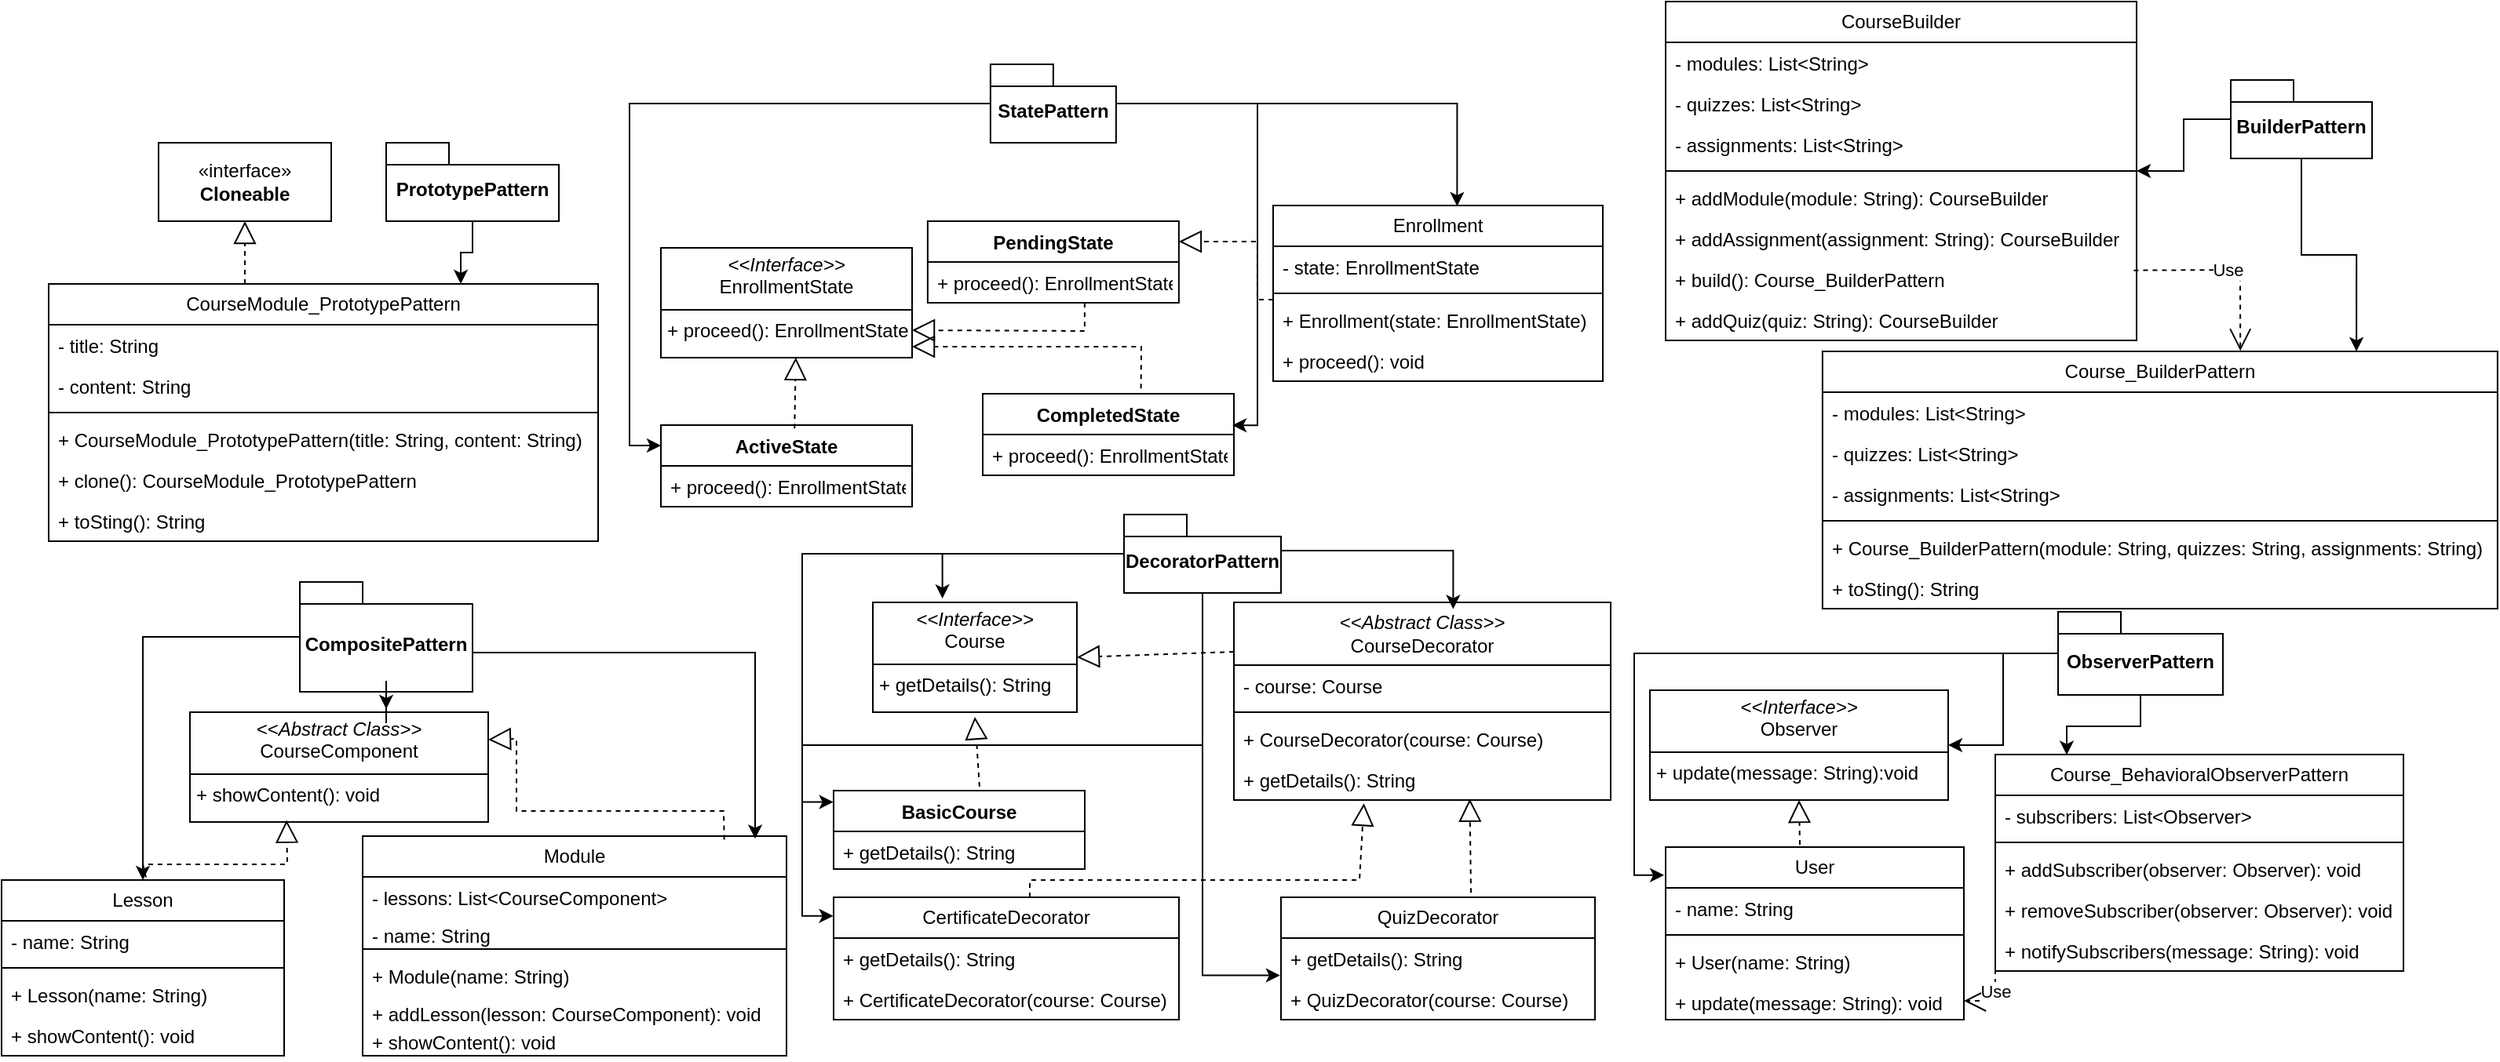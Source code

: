 <mxfile version="24.8.4">
  <diagram name="Page-1" id="0783ab3e-0a74-02c8-0abd-f7b4e66b4bec">
    <mxGraphModel dx="1767" dy="709" grid="1" gridSize="10" guides="1" tooltips="1" connect="1" arrows="1" fold="1" page="1" pageScale="1" pageWidth="850" pageHeight="1100" background="none" math="0" shadow="0">
      <root>
        <mxCell id="0" />
        <mxCell id="1" parent="0" />
        <mxCell id="Nc54J_HOgUHQMbIsF154-1" value="CourseModule_PrototypePattern" style="swimlane;fontStyle=0;childLayout=stackLayout;horizontal=1;startSize=26;fillColor=none;horizontalStack=0;resizeParent=1;resizeParentMax=0;resizeLast=0;collapsible=1;marginBottom=0;whiteSpace=wrap;html=1;" vertex="1" parent="1">
          <mxGeometry x="210" y="480" width="350" height="164" as="geometry" />
        </mxCell>
        <mxCell id="Nc54J_HOgUHQMbIsF154-2" value="- title: String" style="text;strokeColor=none;fillColor=none;align=left;verticalAlign=top;spacingLeft=4;spacingRight=4;overflow=hidden;rotatable=0;points=[[0,0.5],[1,0.5]];portConstraint=eastwest;whiteSpace=wrap;html=1;" vertex="1" parent="Nc54J_HOgUHQMbIsF154-1">
          <mxGeometry y="26" width="350" height="26" as="geometry" />
        </mxCell>
        <mxCell id="Nc54J_HOgUHQMbIsF154-3" value="- content: String" style="text;strokeColor=none;fillColor=none;align=left;verticalAlign=top;spacingLeft=4;spacingRight=4;overflow=hidden;rotatable=0;points=[[0,0.5],[1,0.5]];portConstraint=eastwest;whiteSpace=wrap;html=1;" vertex="1" parent="Nc54J_HOgUHQMbIsF154-1">
          <mxGeometry y="52" width="350" height="26" as="geometry" />
        </mxCell>
        <mxCell id="Nc54J_HOgUHQMbIsF154-7" value="" style="line;strokeWidth=1;fillColor=none;align=left;verticalAlign=middle;spacingTop=-1;spacingLeft=3;spacingRight=3;rotatable=0;labelPosition=right;points=[];portConstraint=eastwest;strokeColor=inherit;" vertex="1" parent="Nc54J_HOgUHQMbIsF154-1">
          <mxGeometry y="78" width="350" height="8" as="geometry" />
        </mxCell>
        <mxCell id="Nc54J_HOgUHQMbIsF154-8" value="+&amp;nbsp;CourseModule_PrototypePattern(title: String, content: String)" style="text;strokeColor=none;fillColor=none;align=left;verticalAlign=top;spacingLeft=4;spacingRight=4;overflow=hidden;rotatable=0;points=[[0,0.5],[1,0.5]];portConstraint=eastwest;whiteSpace=wrap;html=1;" vertex="1" parent="Nc54J_HOgUHQMbIsF154-1">
          <mxGeometry y="86" width="350" height="26" as="geometry" />
        </mxCell>
        <mxCell id="Nc54J_HOgUHQMbIsF154-9" value="+ clone(): CourseModule_PrototypePattern" style="text;strokeColor=none;fillColor=none;align=left;verticalAlign=top;spacingLeft=4;spacingRight=4;overflow=hidden;rotatable=0;points=[[0,0.5],[1,0.5]];portConstraint=eastwest;whiteSpace=wrap;html=1;" vertex="1" parent="Nc54J_HOgUHQMbIsF154-1">
          <mxGeometry y="112" width="350" height="26" as="geometry" />
        </mxCell>
        <mxCell id="Nc54J_HOgUHQMbIsF154-4" value="+ toSting(): String" style="text;strokeColor=none;fillColor=none;align=left;verticalAlign=top;spacingLeft=4;spacingRight=4;overflow=hidden;rotatable=0;points=[[0,0.5],[1,0.5]];portConstraint=eastwest;whiteSpace=wrap;html=1;" vertex="1" parent="Nc54J_HOgUHQMbIsF154-1">
          <mxGeometry y="138" width="350" height="26" as="geometry" />
        </mxCell>
        <mxCell id="Nc54J_HOgUHQMbIsF154-5" value="«interface»&lt;br&gt;&lt;b&gt;Cloneable&lt;/b&gt;" style="html=1;whiteSpace=wrap;" vertex="1" parent="1">
          <mxGeometry x="280" y="390" width="110" height="50" as="geometry" />
        </mxCell>
        <mxCell id="Nc54J_HOgUHQMbIsF154-11" value="CourseBuilder" style="swimlane;fontStyle=0;childLayout=stackLayout;horizontal=1;startSize=26;fillColor=none;horizontalStack=0;resizeParent=1;resizeParentMax=0;resizeLast=0;collapsible=1;marginBottom=0;whiteSpace=wrap;html=1;" vertex="1" parent="1">
          <mxGeometry x="1240" y="300" width="300" height="216" as="geometry" />
        </mxCell>
        <mxCell id="Nc54J_HOgUHQMbIsF154-12" value="- modules: List&amp;lt;String&amp;gt;" style="text;strokeColor=none;fillColor=none;align=left;verticalAlign=top;spacingLeft=4;spacingRight=4;overflow=hidden;rotatable=0;points=[[0,0.5],[1,0.5]];portConstraint=eastwest;whiteSpace=wrap;html=1;" vertex="1" parent="Nc54J_HOgUHQMbIsF154-11">
          <mxGeometry y="26" width="300" height="26" as="geometry" />
        </mxCell>
        <mxCell id="Nc54J_HOgUHQMbIsF154-13" value="- quizzes: List&amp;lt;String&amp;gt;" style="text;strokeColor=none;fillColor=none;align=left;verticalAlign=top;spacingLeft=4;spacingRight=4;overflow=hidden;rotatable=0;points=[[0,0.5],[1,0.5]];portConstraint=eastwest;whiteSpace=wrap;html=1;" vertex="1" parent="Nc54J_HOgUHQMbIsF154-11">
          <mxGeometry y="52" width="300" height="26" as="geometry" />
        </mxCell>
        <mxCell id="Nc54J_HOgUHQMbIsF154-18" value="- assignments: List&amp;lt;String&amp;gt;" style="text;strokeColor=none;fillColor=none;align=left;verticalAlign=top;spacingLeft=4;spacingRight=4;overflow=hidden;rotatable=0;points=[[0,0.5],[1,0.5]];portConstraint=eastwest;whiteSpace=wrap;html=1;" vertex="1" parent="Nc54J_HOgUHQMbIsF154-11">
          <mxGeometry y="78" width="300" height="26" as="geometry" />
        </mxCell>
        <mxCell id="Nc54J_HOgUHQMbIsF154-14" value="" style="line;strokeWidth=1;fillColor=none;align=left;verticalAlign=middle;spacingTop=-1;spacingLeft=3;spacingRight=3;rotatable=0;labelPosition=right;points=[];portConstraint=eastwest;strokeColor=inherit;" vertex="1" parent="Nc54J_HOgUHQMbIsF154-11">
          <mxGeometry y="104" width="300" height="8" as="geometry" />
        </mxCell>
        <mxCell id="Nc54J_HOgUHQMbIsF154-15" value="+ addModule(module: String): CourseBuilder" style="text;strokeColor=none;fillColor=none;align=left;verticalAlign=top;spacingLeft=4;spacingRight=4;overflow=hidden;rotatable=0;points=[[0,0.5],[1,0.5]];portConstraint=eastwest;whiteSpace=wrap;html=1;" vertex="1" parent="Nc54J_HOgUHQMbIsF154-11">
          <mxGeometry y="112" width="300" height="26" as="geometry" />
        </mxCell>
        <mxCell id="Nc54J_HOgUHQMbIsF154-20" value="+ addAssignment(assignment: String):&amp;nbsp;&lt;span style=&quot;text-align: center;&quot;&gt;CourseBuilder&lt;/span&gt;" style="text;strokeColor=none;fillColor=none;align=left;verticalAlign=top;spacingLeft=4;spacingRight=4;overflow=hidden;rotatable=0;points=[[0,0.5],[1,0.5]];portConstraint=eastwest;whiteSpace=wrap;html=1;" vertex="1" parent="Nc54J_HOgUHQMbIsF154-11">
          <mxGeometry y="138" width="300" height="26" as="geometry" />
        </mxCell>
        <mxCell id="Nc54J_HOgUHQMbIsF154-22" value="+ build():&amp;nbsp;&lt;span style=&quot;text-align: center;&quot;&gt;Course_BuilderPattern&lt;/span&gt;&lt;span style=&quot;color: rgba(0, 0, 0, 0); font-family: monospace; font-size: 0px; text-wrap-mode: nowrap;&quot;&gt;%3CmxGraphModel%3E%3Croot%3E%3CmxCell%20id%3D%220%22%2F%3E%3CmxCell%20id%3D%221%22%20parent%3D%220%22%2F%3E%3CmxCell%20id%3D%222%22%20value%3D%22%2B%20addQuiz(quiz%3A%20String)%3A%26amp%3Bnbsp%3B%26lt%3Bspan%20style%3D%26quot%3Btext-align%3A%20center%3B%26quot%3B%26gt%3BCourseBuilder%26lt%3B%2Fspan%26gt%3B%22%20style%3D%22text%3BstrokeColor%3Dnone%3BfillColor%3Dnone%3Balign%3Dleft%3BverticalAlign%3Dtop%3BspacingLeft%3D4%3BspacingRight%3D4%3Boverflow%3Dhidden%3Brotatable%3D0%3Bpoints%3D%5B%5B0%2C0.5%5D%2C%5B1%2C0.5%5D%5D%3BportConstraint%3Deastwest%3BwhiteSpace%3Dwrap%3Bhtml%3D1%3B%22%20vertex%3D%221%22%20parent%3D%221%22%3E%3CmxGeometry%20x%3D%22630%22%20y%3D%22324%22%20width%3D%22390%22%20height%3D%2226%22%20as%3D%22geometry%22%2F%3E%3C%2FmxCell%3E%3C%2Froot%3E%3C%2FmxGraphModel%3E&lt;/span&gt;" style="text;strokeColor=none;fillColor=none;align=left;verticalAlign=top;spacingLeft=4;spacingRight=4;overflow=hidden;rotatable=0;points=[[0,0.5],[1,0.5]];portConstraint=eastwest;whiteSpace=wrap;html=1;" vertex="1" parent="Nc54J_HOgUHQMbIsF154-11">
          <mxGeometry y="164" width="300" height="26" as="geometry" />
        </mxCell>
        <mxCell id="Nc54J_HOgUHQMbIsF154-19" value="+ addQuiz(quiz: String):&amp;nbsp;&lt;span style=&quot;text-align: center;&quot;&gt;CourseBuilder&lt;/span&gt;" style="text;strokeColor=none;fillColor=none;align=left;verticalAlign=top;spacingLeft=4;spacingRight=4;overflow=hidden;rotatable=0;points=[[0,0.5],[1,0.5]];portConstraint=eastwest;whiteSpace=wrap;html=1;" vertex="1" parent="Nc54J_HOgUHQMbIsF154-11">
          <mxGeometry y="190" width="300" height="26" as="geometry" />
        </mxCell>
        <mxCell id="Nc54J_HOgUHQMbIsF154-23" value="Course_BuilderPattern" style="swimlane;fontStyle=0;childLayout=stackLayout;horizontal=1;startSize=26;fillColor=none;horizontalStack=0;resizeParent=1;resizeParentMax=0;resizeLast=0;collapsible=1;marginBottom=0;whiteSpace=wrap;html=1;" vertex="1" parent="1">
          <mxGeometry x="1339.94" y="523" width="430" height="164" as="geometry" />
        </mxCell>
        <mxCell id="Nc54J_HOgUHQMbIsF154-24" value="- modules: List&amp;lt;String&amp;gt;" style="text;strokeColor=none;fillColor=none;align=left;verticalAlign=top;spacingLeft=4;spacingRight=4;overflow=hidden;rotatable=0;points=[[0,0.5],[1,0.5]];portConstraint=eastwest;whiteSpace=wrap;html=1;" vertex="1" parent="Nc54J_HOgUHQMbIsF154-23">
          <mxGeometry y="26" width="430" height="26" as="geometry" />
        </mxCell>
        <mxCell id="Nc54J_HOgUHQMbIsF154-25" value="- quizzes: List&amp;lt;String&amp;gt;" style="text;strokeColor=none;fillColor=none;align=left;verticalAlign=top;spacingLeft=4;spacingRight=4;overflow=hidden;rotatable=0;points=[[0,0.5],[1,0.5]];portConstraint=eastwest;whiteSpace=wrap;html=1;" vertex="1" parent="Nc54J_HOgUHQMbIsF154-23">
          <mxGeometry y="52" width="430" height="26" as="geometry" />
        </mxCell>
        <mxCell id="Nc54J_HOgUHQMbIsF154-26" value="- assignments: List&amp;lt;String&amp;gt;" style="text;strokeColor=none;fillColor=none;align=left;verticalAlign=top;spacingLeft=4;spacingRight=4;overflow=hidden;rotatable=0;points=[[0,0.5],[1,0.5]];portConstraint=eastwest;whiteSpace=wrap;html=1;" vertex="1" parent="Nc54J_HOgUHQMbIsF154-23">
          <mxGeometry y="78" width="430" height="26" as="geometry" />
        </mxCell>
        <mxCell id="Nc54J_HOgUHQMbIsF154-27" value="" style="line;strokeWidth=1;fillColor=none;align=left;verticalAlign=middle;spacingTop=-1;spacingLeft=3;spacingRight=3;rotatable=0;labelPosition=right;points=[];portConstraint=eastwest;strokeColor=inherit;" vertex="1" parent="Nc54J_HOgUHQMbIsF154-23">
          <mxGeometry y="104" width="430" height="8" as="geometry" />
        </mxCell>
        <mxCell id="Nc54J_HOgUHQMbIsF154-29" value="+&amp;nbsp;Course_BuilderPattern(module: String, quizzes: String, assignments: String)" style="text;strokeColor=none;fillColor=none;align=left;verticalAlign=top;spacingLeft=4;spacingRight=4;overflow=hidden;rotatable=0;points=[[0,0.5],[1,0.5]];portConstraint=eastwest;whiteSpace=wrap;html=1;" vertex="1" parent="Nc54J_HOgUHQMbIsF154-23">
          <mxGeometry y="112" width="430" height="26" as="geometry" />
        </mxCell>
        <mxCell id="Nc54J_HOgUHQMbIsF154-32" value="+ toSting(): String" style="text;strokeColor=none;fillColor=none;align=left;verticalAlign=top;spacingLeft=4;spacingRight=4;overflow=hidden;rotatable=0;points=[[0,0.5],[1,0.5]];portConstraint=eastwest;whiteSpace=wrap;html=1;" vertex="1" parent="Nc54J_HOgUHQMbIsF154-23">
          <mxGeometry y="138" width="430" height="26" as="geometry" />
        </mxCell>
        <mxCell id="Nc54J_HOgUHQMbIsF154-38" value="Use" style="endArrow=open;endSize=12;dashed=1;html=1;rounded=0;exitX=0.994;exitY=0.282;exitDx=0;exitDy=0;exitPerimeter=0;entryX=0.619;entryY=-0.002;entryDx=0;entryDy=0;entryPerimeter=0;" edge="1" parent="1" source="Nc54J_HOgUHQMbIsF154-22" target="Nc54J_HOgUHQMbIsF154-23">
          <mxGeometry width="160" relative="1" as="geometry">
            <mxPoint x="1360" y="440.368" as="sourcePoint" />
            <mxPoint x="1670" y="532" as="targetPoint" />
            <Array as="points">
              <mxPoint x="1606" y="471" />
            </Array>
          </mxGeometry>
        </mxCell>
        <mxCell id="Nc54J_HOgUHQMbIsF154-39" value="&lt;p style=&quot;margin:0px;margin-top:4px;text-align:center;&quot;&gt;&lt;i&gt;&amp;lt;&amp;lt;Abstract Class&amp;gt;&amp;gt;&lt;/i&gt;&lt;br&gt;CourseComponent&lt;/p&gt;&lt;hr size=&quot;1&quot; style=&quot;border-style:solid;&quot;&gt;&lt;p style=&quot;margin:0px;margin-left:4px;&quot;&gt;+&amp;nbsp;showContent(): void&lt;/p&gt;" style="verticalAlign=top;align=left;overflow=fill;html=1;whiteSpace=wrap;" vertex="1" parent="1">
          <mxGeometry x="300" y="753" width="190" height="70" as="geometry" />
        </mxCell>
        <mxCell id="Nc54J_HOgUHQMbIsF154-46" value="Lesson" style="swimlane;fontStyle=0;childLayout=stackLayout;horizontal=1;startSize=26;fillColor=none;horizontalStack=0;resizeParent=1;resizeParentMax=0;resizeLast=0;collapsible=1;marginBottom=0;whiteSpace=wrap;html=1;" vertex="1" parent="1">
          <mxGeometry x="180" y="860" width="180" height="112" as="geometry" />
        </mxCell>
        <mxCell id="Nc54J_HOgUHQMbIsF154-47" value="- name: String" style="text;strokeColor=none;fillColor=none;align=left;verticalAlign=top;spacingLeft=4;spacingRight=4;overflow=hidden;rotatable=0;points=[[0,0.5],[1,0.5]];portConstraint=eastwest;whiteSpace=wrap;html=1;" vertex="1" parent="Nc54J_HOgUHQMbIsF154-46">
          <mxGeometry y="26" width="180" height="26" as="geometry" />
        </mxCell>
        <mxCell id="Nc54J_HOgUHQMbIsF154-50" value="" style="line;strokeWidth=1;fillColor=none;align=left;verticalAlign=middle;spacingTop=-1;spacingLeft=3;spacingRight=3;rotatable=0;labelPosition=right;points=[];portConstraint=eastwest;strokeColor=inherit;" vertex="1" parent="Nc54J_HOgUHQMbIsF154-46">
          <mxGeometry y="52" width="180" height="8" as="geometry" />
        </mxCell>
        <mxCell id="Nc54J_HOgUHQMbIsF154-51" value="+&amp;nbsp;Lesson(name: String)" style="text;strokeColor=none;fillColor=none;align=left;verticalAlign=top;spacingLeft=4;spacingRight=4;overflow=hidden;rotatable=0;points=[[0,0.5],[1,0.5]];portConstraint=eastwest;whiteSpace=wrap;html=1;" vertex="1" parent="Nc54J_HOgUHQMbIsF154-46">
          <mxGeometry y="60" width="180" height="26" as="geometry" />
        </mxCell>
        <mxCell id="Nc54J_HOgUHQMbIsF154-52" value="+&amp;nbsp;showContent(): void" style="text;strokeColor=none;fillColor=none;align=left;verticalAlign=top;spacingLeft=4;spacingRight=4;overflow=hidden;rotatable=0;points=[[0,0.5],[1,0.5]];portConstraint=eastwest;whiteSpace=wrap;html=1;" vertex="1" parent="Nc54J_HOgUHQMbIsF154-46">
          <mxGeometry y="86" width="180" height="26" as="geometry" />
        </mxCell>
        <mxCell id="Nc54J_HOgUHQMbIsF154-53" value="" style="endArrow=block;dashed=1;endFill=0;endSize=12;html=1;rounded=0;exitX=0.511;exitY=-0.015;exitDx=0;exitDy=0;exitPerimeter=0;entryX=0.324;entryY=0.983;entryDx=0;entryDy=0;entryPerimeter=0;" edge="1" parent="1" source="Nc54J_HOgUHQMbIsF154-46" target="Nc54J_HOgUHQMbIsF154-39">
          <mxGeometry width="160" relative="1" as="geometry">
            <mxPoint x="155" y="885" as="sourcePoint" />
            <mxPoint x="315" y="885" as="targetPoint" />
            <Array as="points">
              <mxPoint x="270" y="850" />
              <mxPoint x="362" y="850" />
            </Array>
          </mxGeometry>
        </mxCell>
        <mxCell id="Nc54J_HOgUHQMbIsF154-54" value="Module" style="swimlane;fontStyle=0;childLayout=stackLayout;horizontal=1;startSize=26;fillColor=none;horizontalStack=0;resizeParent=1;resizeParentMax=0;resizeLast=0;collapsible=1;marginBottom=0;whiteSpace=wrap;html=1;" vertex="1" parent="1">
          <mxGeometry x="410" y="832" width="270" height="140" as="geometry" />
        </mxCell>
        <mxCell id="Nc54J_HOgUHQMbIsF154-55" value="- lessons: List&amp;lt;CourseComponent&amp;gt;" style="text;strokeColor=none;fillColor=none;align=left;verticalAlign=top;spacingLeft=4;spacingRight=4;overflow=hidden;rotatable=0;points=[[0,0.5],[1,0.5]];portConstraint=eastwest;whiteSpace=wrap;html=1;" vertex="1" parent="Nc54J_HOgUHQMbIsF154-54">
          <mxGeometry y="26" width="270" height="24" as="geometry" />
        </mxCell>
        <mxCell id="Nc54J_HOgUHQMbIsF154-56" value="- name: String" style="text;strokeColor=none;fillColor=none;align=left;verticalAlign=top;spacingLeft=4;spacingRight=4;overflow=hidden;rotatable=0;points=[[0,0.5],[1,0.5]];portConstraint=eastwest;whiteSpace=wrap;html=1;" vertex="1" parent="Nc54J_HOgUHQMbIsF154-54">
          <mxGeometry y="50" width="270" height="18" as="geometry" />
        </mxCell>
        <mxCell id="Nc54J_HOgUHQMbIsF154-57" value="" style="line;strokeWidth=1;fillColor=none;align=left;verticalAlign=middle;spacingTop=-1;spacingLeft=3;spacingRight=3;rotatable=0;labelPosition=right;points=[];portConstraint=eastwest;strokeColor=inherit;" vertex="1" parent="Nc54J_HOgUHQMbIsF154-54">
          <mxGeometry y="68" width="270" height="8" as="geometry" />
        </mxCell>
        <mxCell id="Nc54J_HOgUHQMbIsF154-58" value="+ Module(name: String)" style="text;strokeColor=none;fillColor=none;align=left;verticalAlign=top;spacingLeft=4;spacingRight=4;overflow=hidden;rotatable=0;points=[[0,0.5],[1,0.5]];portConstraint=eastwest;whiteSpace=wrap;html=1;" vertex="1" parent="Nc54J_HOgUHQMbIsF154-54">
          <mxGeometry y="76" width="270" height="24" as="geometry" />
        </mxCell>
        <mxCell id="Nc54J_HOgUHQMbIsF154-59" value="+ addLesson(lesson: CourseComponent): void" style="text;strokeColor=none;fillColor=none;align=left;verticalAlign=top;spacingLeft=4;spacingRight=4;overflow=hidden;rotatable=0;points=[[0,0.5],[1,0.5]];portConstraint=eastwest;whiteSpace=wrap;html=1;" vertex="1" parent="Nc54J_HOgUHQMbIsF154-54">
          <mxGeometry y="100" width="270" height="18" as="geometry" />
        </mxCell>
        <mxCell id="Nc54J_HOgUHQMbIsF154-61" value="+&amp;nbsp;showContent(): void" style="text;strokeColor=none;fillColor=none;align=left;verticalAlign=top;spacingLeft=4;spacingRight=4;overflow=hidden;rotatable=0;points=[[0,0.5],[1,0.5]];portConstraint=eastwest;whiteSpace=wrap;html=1;" vertex="1" parent="Nc54J_HOgUHQMbIsF154-54">
          <mxGeometry y="118" width="270" height="22" as="geometry" />
        </mxCell>
        <mxCell id="Nc54J_HOgUHQMbIsF154-62" value="" style="endArrow=block;dashed=1;endFill=0;endSize=12;html=1;rounded=0;entryX=1;entryY=0.25;entryDx=0;entryDy=0;exitX=0.853;exitY=0.016;exitDx=0;exitDy=0;exitPerimeter=0;" edge="1" parent="1" source="Nc54J_HOgUHQMbIsF154-54" target="Nc54J_HOgUHQMbIsF154-39">
          <mxGeometry width="160" relative="1" as="geometry">
            <mxPoint x="672.21" y="823.0" as="sourcePoint" />
            <mxPoint x="507.58" y="785.79" as="targetPoint" />
            <Array as="points">
              <mxPoint x="640" y="816" />
              <mxPoint x="508" y="816" />
              <mxPoint x="508" y="770" />
            </Array>
          </mxGeometry>
        </mxCell>
        <mxCell id="Nc54J_HOgUHQMbIsF154-63" value="&lt;p style=&quot;margin:0px;margin-top:4px;text-align:center;&quot;&gt;&lt;i&gt;&amp;lt;&amp;lt;Interface&amp;gt;&amp;gt;&lt;/i&gt;&lt;br&gt;Course&lt;/p&gt;&lt;hr size=&quot;1&quot; style=&quot;border-style:solid;&quot;&gt;&lt;p style=&quot;margin:0px;margin-left:4px;&quot;&gt;+&amp;nbsp;getDetails(): String&lt;/p&gt;" style="verticalAlign=top;align=left;overflow=fill;html=1;whiteSpace=wrap;" vertex="1" parent="1">
          <mxGeometry x="735" y="683" width="130" height="70" as="geometry" />
        </mxCell>
        <mxCell id="Nc54J_HOgUHQMbIsF154-73" value="&lt;div&gt;&lt;i&gt;&amp;lt;&amp;lt;Abstract Class&amp;gt;&amp;gt;&lt;/i&gt;&lt;br&gt;&lt;/div&gt;CourseDecorator" style="swimlane;fontStyle=0;childLayout=stackLayout;horizontal=1;startSize=40;fillColor=none;horizontalStack=0;resizeParent=1;resizeParentMax=0;resizeLast=0;collapsible=1;marginBottom=0;whiteSpace=wrap;html=1;" vertex="1" parent="1">
          <mxGeometry x="965" y="683" width="240" height="126" as="geometry" />
        </mxCell>
        <mxCell id="Nc54J_HOgUHQMbIsF154-74" value="- course: Course" style="text;strokeColor=none;fillColor=none;align=left;verticalAlign=top;spacingLeft=4;spacingRight=4;overflow=hidden;rotatable=0;points=[[0,0.5],[1,0.5]];portConstraint=eastwest;whiteSpace=wrap;html=1;" vertex="1" parent="Nc54J_HOgUHQMbIsF154-73">
          <mxGeometry y="40" width="240" height="26" as="geometry" />
        </mxCell>
        <mxCell id="Nc54J_HOgUHQMbIsF154-75" value="" style="line;strokeWidth=1;fillColor=none;align=left;verticalAlign=middle;spacingTop=-1;spacingLeft=3;spacingRight=3;rotatable=0;labelPosition=right;points=[];portConstraint=eastwest;strokeColor=inherit;" vertex="1" parent="Nc54J_HOgUHQMbIsF154-73">
          <mxGeometry y="66" width="240" height="8" as="geometry" />
        </mxCell>
        <mxCell id="Nc54J_HOgUHQMbIsF154-76" value="+&amp;nbsp;&lt;span style=&quot;text-align: center;&quot;&gt;CourseDecorator(course: Course)&lt;/span&gt;" style="text;strokeColor=none;fillColor=none;align=left;verticalAlign=top;spacingLeft=4;spacingRight=4;overflow=hidden;rotatable=0;points=[[0,0.5],[1,0.5]];portConstraint=eastwest;whiteSpace=wrap;html=1;" vertex="1" parent="Nc54J_HOgUHQMbIsF154-73">
          <mxGeometry y="74" width="240" height="26" as="geometry" />
        </mxCell>
        <mxCell id="Nc54J_HOgUHQMbIsF154-77" value="+&amp;nbsp;getDetails(): String" style="text;strokeColor=none;fillColor=none;align=left;verticalAlign=top;spacingLeft=4;spacingRight=4;overflow=hidden;rotatable=0;points=[[0,0.5],[1,0.5]];portConstraint=eastwest;whiteSpace=wrap;html=1;" vertex="1" parent="Nc54J_HOgUHQMbIsF154-73">
          <mxGeometry y="100" width="240" height="26" as="geometry" />
        </mxCell>
        <mxCell id="Nc54J_HOgUHQMbIsF154-78" value="BasicCourse" style="swimlane;fontStyle=1;align=center;verticalAlign=top;childLayout=stackLayout;horizontal=1;startSize=26;horizontalStack=0;resizeParent=1;resizeParentMax=0;resizeLast=0;collapsible=1;marginBottom=0;whiteSpace=wrap;html=1;" vertex="1" parent="1">
          <mxGeometry x="710" y="803" width="160" height="50" as="geometry" />
        </mxCell>
        <mxCell id="Nc54J_HOgUHQMbIsF154-82" value="+&amp;nbsp;getDetails(): String" style="text;strokeColor=none;fillColor=none;align=left;verticalAlign=top;spacingLeft=4;spacingRight=4;overflow=hidden;rotatable=0;points=[[0,0.5],[1,0.5]];portConstraint=eastwest;whiteSpace=wrap;html=1;" vertex="1" parent="Nc54J_HOgUHQMbIsF154-78">
          <mxGeometry y="26" width="160" height="24" as="geometry" />
        </mxCell>
        <mxCell id="Nc54J_HOgUHQMbIsF154-83" value="" style="endArrow=block;dashed=1;endFill=0;endSize=12;html=1;rounded=0;exitX=0.581;exitY=-0.051;exitDx=0;exitDy=0;exitPerimeter=0;" edge="1" parent="1" source="Nc54J_HOgUHQMbIsF154-78">
          <mxGeometry width="160" relative="1" as="geometry">
            <mxPoint x="705" y="793" as="sourcePoint" />
            <mxPoint x="800" y="756" as="targetPoint" />
          </mxGeometry>
        </mxCell>
        <mxCell id="Nc54J_HOgUHQMbIsF154-84" value="" style="endArrow=block;dashed=1;endFill=0;endSize=12;html=1;rounded=0;entryX=1;entryY=0.5;entryDx=0;entryDy=0;exitX=0;exitY=0.25;exitDx=0;exitDy=0;" edge="1" parent="1" source="Nc54J_HOgUHQMbIsF154-73" target="Nc54J_HOgUHQMbIsF154-63">
          <mxGeometry width="160" relative="1" as="geometry">
            <mxPoint x="735" y="799" as="sourcePoint" />
            <mxPoint x="895" y="799" as="targetPoint" />
          </mxGeometry>
        </mxCell>
        <mxCell id="Nc54J_HOgUHQMbIsF154-85" value="CertificateDecorator" style="swimlane;fontStyle=0;childLayout=stackLayout;horizontal=1;startSize=26;fillColor=none;horizontalStack=0;resizeParent=1;resizeParentMax=0;resizeLast=0;collapsible=1;marginBottom=0;whiteSpace=wrap;html=1;" vertex="1" parent="1">
          <mxGeometry x="710" y="871" width="220" height="78" as="geometry" />
        </mxCell>
        <mxCell id="Nc54J_HOgUHQMbIsF154-94" value="+&amp;nbsp;getDetails(): String" style="text;strokeColor=none;fillColor=none;align=left;verticalAlign=top;spacingLeft=4;spacingRight=4;overflow=hidden;rotatable=0;points=[[0,0.5],[1,0.5]];portConstraint=eastwest;whiteSpace=wrap;html=1;" vertex="1" parent="Nc54J_HOgUHQMbIsF154-85">
          <mxGeometry y="26" width="220" height="26" as="geometry" />
        </mxCell>
        <mxCell id="Nc54J_HOgUHQMbIsF154-88" value="+&amp;nbsp;&lt;span style=&quot;text-align: center;&quot;&gt;CertificateDecorator(course: Course)&lt;/span&gt;" style="text;strokeColor=none;fillColor=none;align=left;verticalAlign=top;spacingLeft=4;spacingRight=4;overflow=hidden;rotatable=0;points=[[0,0.5],[1,0.5]];portConstraint=eastwest;whiteSpace=wrap;html=1;" vertex="1" parent="Nc54J_HOgUHQMbIsF154-85">
          <mxGeometry y="52" width="220" height="26" as="geometry" />
        </mxCell>
        <mxCell id="Nc54J_HOgUHQMbIsF154-90" value="QuizDecorator" style="swimlane;fontStyle=0;childLayout=stackLayout;horizontal=1;startSize=26;fillColor=none;horizontalStack=0;resizeParent=1;resizeParentMax=0;resizeLast=0;collapsible=1;marginBottom=0;whiteSpace=wrap;html=1;" vertex="1" parent="1">
          <mxGeometry x="995" y="871" width="200" height="78" as="geometry" />
        </mxCell>
        <mxCell id="Nc54J_HOgUHQMbIsF154-96" value="+&amp;nbsp;getDetails(): String" style="text;strokeColor=none;fillColor=none;align=left;verticalAlign=top;spacingLeft=4;spacingRight=4;overflow=hidden;rotatable=0;points=[[0,0.5],[1,0.5]];portConstraint=eastwest;whiteSpace=wrap;html=1;" vertex="1" parent="Nc54J_HOgUHQMbIsF154-90">
          <mxGeometry y="26" width="200" height="26" as="geometry" />
        </mxCell>
        <mxCell id="Nc54J_HOgUHQMbIsF154-91" value="+&amp;nbsp;&lt;span style=&quot;text-align: center;&quot;&gt;QuizDecorator(course: Course)&lt;/span&gt;" style="text;strokeColor=none;fillColor=none;align=left;verticalAlign=top;spacingLeft=4;spacingRight=4;overflow=hidden;rotatable=0;points=[[0,0.5],[1,0.5]];portConstraint=eastwest;whiteSpace=wrap;html=1;" vertex="1" parent="Nc54J_HOgUHQMbIsF154-90">
          <mxGeometry y="52" width="200" height="26" as="geometry" />
        </mxCell>
        <mxCell id="Nc54J_HOgUHQMbIsF154-98" value="" style="endArrow=block;dashed=1;endFill=0;endSize=12;html=1;rounded=0;exitX=0.568;exitY=0;exitDx=0;exitDy=0;exitPerimeter=0;entryX=0.345;entryY=1.08;entryDx=0;entryDy=0;entryPerimeter=0;" edge="1" parent="1" source="Nc54J_HOgUHQMbIsF154-85" target="Nc54J_HOgUHQMbIsF154-77">
          <mxGeometry width="160" relative="1" as="geometry">
            <mxPoint x="1055" y="910" as="sourcePoint" />
            <mxPoint x="995" y="830" as="targetPoint" />
            <Array as="points">
              <mxPoint x="835" y="860" />
              <mxPoint x="1045" y="860" />
            </Array>
          </mxGeometry>
        </mxCell>
        <mxCell id="Nc54J_HOgUHQMbIsF154-100" value="&lt;p style=&quot;margin:0px;margin-top:4px;text-align:center;&quot;&gt;&lt;i&gt;&amp;lt;&amp;lt;Interface&amp;gt;&amp;gt;&lt;/i&gt;&lt;br&gt;EnrollmentState&lt;/p&gt;&lt;hr size=&quot;1&quot; style=&quot;border-style:solid;&quot;&gt;&lt;p style=&quot;margin:0px;margin-left:4px;&quot;&gt;+&amp;nbsp;proceed():&amp;nbsp;EnrollmentState&lt;/p&gt;" style="verticalAlign=top;align=left;overflow=fill;html=1;whiteSpace=wrap;" vertex="1" parent="1">
          <mxGeometry x="600" y="457" width="160" height="70" as="geometry" />
        </mxCell>
        <mxCell id="Nc54J_HOgUHQMbIsF154-102" value="PendingState" style="swimlane;fontStyle=1;align=center;verticalAlign=top;childLayout=stackLayout;horizontal=1;startSize=26;horizontalStack=0;resizeParent=1;resizeParentMax=0;resizeLast=0;collapsible=1;marginBottom=0;whiteSpace=wrap;html=1;" vertex="1" parent="1">
          <mxGeometry x="769.94" y="440" width="160" height="52" as="geometry" />
        </mxCell>
        <mxCell id="Nc54J_HOgUHQMbIsF154-103" value="+&amp;nbsp;proceed():&amp;nbsp;EnrollmentState" style="text;strokeColor=none;fillColor=none;align=left;verticalAlign=top;spacingLeft=4;spacingRight=4;overflow=hidden;rotatable=0;points=[[0,0.5],[1,0.5]];portConstraint=eastwest;whiteSpace=wrap;html=1;" vertex="1" parent="Nc54J_HOgUHQMbIsF154-102">
          <mxGeometry y="26" width="160" height="26" as="geometry" />
        </mxCell>
        <mxCell id="Nc54J_HOgUHQMbIsF154-104" value="CompletedState" style="swimlane;fontStyle=1;align=center;verticalAlign=top;childLayout=stackLayout;horizontal=1;startSize=26;horizontalStack=0;resizeParent=1;resizeParentMax=0;resizeLast=0;collapsible=1;marginBottom=0;whiteSpace=wrap;html=1;" vertex="1" parent="1">
          <mxGeometry x="805" y="550" width="160" height="52" as="geometry" />
        </mxCell>
        <mxCell id="Nc54J_HOgUHQMbIsF154-105" value="+&amp;nbsp;proceed():&amp;nbsp;EnrollmentState" style="text;strokeColor=none;fillColor=none;align=left;verticalAlign=top;spacingLeft=4;spacingRight=4;overflow=hidden;rotatable=0;points=[[0,0.5],[1,0.5]];portConstraint=eastwest;whiteSpace=wrap;html=1;" vertex="1" parent="Nc54J_HOgUHQMbIsF154-104">
          <mxGeometry y="26" width="160" height="26" as="geometry" />
        </mxCell>
        <mxCell id="Nc54J_HOgUHQMbIsF154-106" value="ActiveState" style="swimlane;fontStyle=1;align=center;verticalAlign=top;childLayout=stackLayout;horizontal=1;startSize=26;horizontalStack=0;resizeParent=1;resizeParentMax=0;resizeLast=0;collapsible=1;marginBottom=0;whiteSpace=wrap;html=1;" vertex="1" parent="1">
          <mxGeometry x="600" y="570" width="160" height="52" as="geometry" />
        </mxCell>
        <mxCell id="Nc54J_HOgUHQMbIsF154-107" value="+&amp;nbsp;proceed():&amp;nbsp;EnrollmentState" style="text;strokeColor=none;fillColor=none;align=left;verticalAlign=top;spacingLeft=4;spacingRight=4;overflow=hidden;rotatable=0;points=[[0,0.5],[1,0.5]];portConstraint=eastwest;whiteSpace=wrap;html=1;" vertex="1" parent="Nc54J_HOgUHQMbIsF154-106">
          <mxGeometry y="26" width="160" height="26" as="geometry" />
        </mxCell>
        <mxCell id="Nc54J_HOgUHQMbIsF154-108" value="" style="endArrow=block;dashed=1;endFill=0;endSize=12;html=1;rounded=0;entryX=0.537;entryY=0.998;entryDx=0;entryDy=0;entryPerimeter=0;exitX=0.532;exitY=0.04;exitDx=0;exitDy=0;exitPerimeter=0;" edge="1" parent="1" source="Nc54J_HOgUHQMbIsF154-106" target="Nc54J_HOgUHQMbIsF154-100">
          <mxGeometry width="160" relative="1" as="geometry">
            <mxPoint x="560" y="560" as="sourcePoint" />
            <mxPoint x="720" y="560" as="targetPoint" />
          </mxGeometry>
        </mxCell>
        <mxCell id="Nc54J_HOgUHQMbIsF154-109" value="" style="endArrow=block;dashed=1;endFill=0;endSize=12;html=1;rounded=0;entryX=1;entryY=0.9;entryDx=0;entryDy=0;entryPerimeter=0;exitX=0.63;exitY=-0.064;exitDx=0;exitDy=0;exitPerimeter=0;" edge="1" parent="1" source="Nc54J_HOgUHQMbIsF154-104" target="Nc54J_HOgUHQMbIsF154-100">
          <mxGeometry width="160" relative="1" as="geometry">
            <mxPoint x="859.94" y="563" as="sourcePoint" />
            <mxPoint x="860.94" y="518" as="targetPoint" />
            <Array as="points">
              <mxPoint x="906" y="520" />
            </Array>
          </mxGeometry>
        </mxCell>
        <mxCell id="Nc54J_HOgUHQMbIsF154-110" value="" style="endArrow=block;dashed=1;endFill=0;endSize=12;html=1;rounded=0;entryX=1;entryY=0.75;entryDx=0;entryDy=0;exitX=0.625;exitY=1.003;exitDx=0;exitDy=0;exitPerimeter=0;" edge="1" parent="1" source="Nc54J_HOgUHQMbIsF154-103" target="Nc54J_HOgUHQMbIsF154-100">
          <mxGeometry width="160" relative="1" as="geometry">
            <mxPoint x="869.94" y="578" as="sourcePoint" />
            <mxPoint x="729.94" y="530" as="targetPoint" />
            <Array as="points">
              <mxPoint x="869.94" y="510" />
            </Array>
          </mxGeometry>
        </mxCell>
        <mxCell id="Nc54J_HOgUHQMbIsF154-111" value="Enrollment" style="swimlane;fontStyle=0;childLayout=stackLayout;horizontal=1;startSize=26;fillColor=none;horizontalStack=0;resizeParent=1;resizeParentMax=0;resizeLast=0;collapsible=1;marginBottom=0;whiteSpace=wrap;html=1;" vertex="1" parent="1">
          <mxGeometry x="990" y="430" width="210" height="112" as="geometry" />
        </mxCell>
        <mxCell id="Nc54J_HOgUHQMbIsF154-112" value="- state: EnrollmentState" style="text;strokeColor=none;fillColor=none;align=left;verticalAlign=top;spacingLeft=4;spacingRight=4;overflow=hidden;rotatable=0;points=[[0,0.5],[1,0.5]];portConstraint=eastwest;whiteSpace=wrap;html=1;" vertex="1" parent="Nc54J_HOgUHQMbIsF154-111">
          <mxGeometry y="26" width="210" height="26" as="geometry" />
        </mxCell>
        <mxCell id="Nc54J_HOgUHQMbIsF154-113" value="" style="line;strokeWidth=1;fillColor=none;align=left;verticalAlign=middle;spacingTop=-1;spacingLeft=3;spacingRight=3;rotatable=0;labelPosition=right;points=[];portConstraint=eastwest;strokeColor=inherit;" vertex="1" parent="Nc54J_HOgUHQMbIsF154-111">
          <mxGeometry y="52" width="210" height="8" as="geometry" />
        </mxCell>
        <mxCell id="Nc54J_HOgUHQMbIsF154-114" value="+&amp;nbsp;&lt;span style=&quot;text-align: center;&quot;&gt;Enrollment&lt;/span&gt;(state: EnrollmentState)" style="text;strokeColor=none;fillColor=none;align=left;verticalAlign=top;spacingLeft=4;spacingRight=4;overflow=hidden;rotatable=0;points=[[0,0.5],[1,0.5]];portConstraint=eastwest;whiteSpace=wrap;html=1;" vertex="1" parent="Nc54J_HOgUHQMbIsF154-111">
          <mxGeometry y="60" width="210" height="26" as="geometry" />
        </mxCell>
        <mxCell id="Nc54J_HOgUHQMbIsF154-116" value="+&amp;nbsp;proceed(): void" style="text;strokeColor=none;fillColor=none;align=left;verticalAlign=top;spacingLeft=4;spacingRight=4;overflow=hidden;rotatable=0;points=[[0,0.5],[1,0.5]];portConstraint=eastwest;whiteSpace=wrap;html=1;" vertex="1" parent="Nc54J_HOgUHQMbIsF154-111">
          <mxGeometry y="86" width="210" height="26" as="geometry" />
        </mxCell>
        <mxCell id="Nc54J_HOgUHQMbIsF154-117" value="" style="endArrow=block;dashed=1;endFill=0;endSize=12;html=1;rounded=0;entryX=1;entryY=0.25;entryDx=0;entryDy=0;exitX=0;exitY=0;exitDx=0;exitDy=0;exitPerimeter=0;" edge="1" parent="1" source="Nc54J_HOgUHQMbIsF154-114" target="Nc54J_HOgUHQMbIsF154-102">
          <mxGeometry width="160" relative="1" as="geometry">
            <mxPoint x="819.94" y="520" as="sourcePoint" />
            <mxPoint x="979.94" y="520" as="targetPoint" />
            <Array as="points">
              <mxPoint x="979.94" y="490" />
              <mxPoint x="979.94" y="453" />
            </Array>
          </mxGeometry>
        </mxCell>
        <mxCell id="Nc54J_HOgUHQMbIsF154-118" value="User" style="swimlane;fontStyle=0;childLayout=stackLayout;horizontal=1;startSize=26;fillColor=none;horizontalStack=0;resizeParent=1;resizeParentMax=0;resizeLast=0;collapsible=1;marginBottom=0;whiteSpace=wrap;html=1;" vertex="1" parent="1">
          <mxGeometry x="1240" y="839" width="190" height="110" as="geometry" />
        </mxCell>
        <mxCell id="Nc54J_HOgUHQMbIsF154-136" value="- name: String" style="text;strokeColor=none;fillColor=none;align=left;verticalAlign=top;spacingLeft=4;spacingRight=4;overflow=hidden;rotatable=0;points=[[0,0.5],[1,0.5]];portConstraint=eastwest;whiteSpace=wrap;html=1;" vertex="1" parent="Nc54J_HOgUHQMbIsF154-118">
          <mxGeometry y="26" width="190" height="26" as="geometry" />
        </mxCell>
        <mxCell id="Nc54J_HOgUHQMbIsF154-120" value="" style="line;strokeWidth=1;fillColor=none;align=left;verticalAlign=middle;spacingTop=-1;spacingLeft=3;spacingRight=3;rotatable=0;labelPosition=right;points=[];portConstraint=eastwest;strokeColor=inherit;" vertex="1" parent="Nc54J_HOgUHQMbIsF154-118">
          <mxGeometry y="52" width="190" height="8" as="geometry" />
        </mxCell>
        <mxCell id="Nc54J_HOgUHQMbIsF154-137" value="+ User(name: String)" style="text;strokeColor=none;fillColor=none;align=left;verticalAlign=top;spacingLeft=4;spacingRight=4;overflow=hidden;rotatable=0;points=[[0,0.5],[1,0.5]];portConstraint=eastwest;whiteSpace=wrap;html=1;" vertex="1" parent="Nc54J_HOgUHQMbIsF154-118">
          <mxGeometry y="60" width="190" height="26" as="geometry" />
        </mxCell>
        <mxCell id="Nc54J_HOgUHQMbIsF154-122" value="+ update(message: String): void" style="text;strokeColor=none;fillColor=none;align=left;verticalAlign=top;spacingLeft=4;spacingRight=4;overflow=hidden;rotatable=0;points=[[0,0.5],[1,0.5]];portConstraint=eastwest;whiteSpace=wrap;html=1;" vertex="1" parent="Nc54J_HOgUHQMbIsF154-118">
          <mxGeometry y="86" width="190" height="24" as="geometry" />
        </mxCell>
        <mxCell id="Nc54J_HOgUHQMbIsF154-128" value="Course_BehavioralObserverPattern" style="swimlane;fontStyle=0;childLayout=stackLayout;horizontal=1;startSize=26;fillColor=none;horizontalStack=0;resizeParent=1;resizeParentMax=0;resizeLast=0;collapsible=1;marginBottom=0;whiteSpace=wrap;html=1;" vertex="1" parent="1">
          <mxGeometry x="1450" y="780" width="260" height="138" as="geometry" />
        </mxCell>
        <mxCell id="Nc54J_HOgUHQMbIsF154-130" value="- subscribers: List&amp;lt;Observer&amp;gt;" style="text;strokeColor=none;fillColor=none;align=left;verticalAlign=top;spacingLeft=4;spacingRight=4;overflow=hidden;rotatable=0;points=[[0,0.5],[1,0.5]];portConstraint=eastwest;whiteSpace=wrap;html=1;" vertex="1" parent="Nc54J_HOgUHQMbIsF154-128">
          <mxGeometry y="26" width="260" height="26" as="geometry" />
        </mxCell>
        <mxCell id="Nc54J_HOgUHQMbIsF154-131" value="" style="line;strokeWidth=1;fillColor=none;align=left;verticalAlign=middle;spacingTop=-1;spacingLeft=3;spacingRight=3;rotatable=0;labelPosition=right;points=[];portConstraint=eastwest;strokeColor=inherit;" vertex="1" parent="Nc54J_HOgUHQMbIsF154-128">
          <mxGeometry y="52" width="260" height="8" as="geometry" />
        </mxCell>
        <mxCell id="Nc54J_HOgUHQMbIsF154-132" value="+ addSubscriber(observer: Observer): void" style="text;strokeColor=none;fillColor=none;align=left;verticalAlign=top;spacingLeft=4;spacingRight=4;overflow=hidden;rotatable=0;points=[[0,0.5],[1,0.5]];portConstraint=eastwest;whiteSpace=wrap;html=1;" vertex="1" parent="Nc54J_HOgUHQMbIsF154-128">
          <mxGeometry y="60" width="260" height="26" as="geometry" />
        </mxCell>
        <mxCell id="Nc54J_HOgUHQMbIsF154-133" value="+ removeSubscriber(observer: Observer): void" style="text;strokeColor=none;fillColor=none;align=left;verticalAlign=top;spacingLeft=4;spacingRight=4;overflow=hidden;rotatable=0;points=[[0,0.5],[1,0.5]];portConstraint=eastwest;whiteSpace=wrap;html=1;" vertex="1" parent="Nc54J_HOgUHQMbIsF154-128">
          <mxGeometry y="86" width="260" height="26" as="geometry" />
        </mxCell>
        <mxCell id="Nc54J_HOgUHQMbIsF154-134" value="+ notifySubscribers(message: String): void" style="text;strokeColor=none;fillColor=none;align=left;verticalAlign=top;spacingLeft=4;spacingRight=4;overflow=hidden;rotatable=0;points=[[0,0.5],[1,0.5]];portConstraint=eastwest;whiteSpace=wrap;html=1;" vertex="1" parent="Nc54J_HOgUHQMbIsF154-128">
          <mxGeometry y="112" width="260" height="26" as="geometry" />
        </mxCell>
        <mxCell id="Nc54J_HOgUHQMbIsF154-135" value="&lt;p style=&quot;margin:0px;margin-top:4px;text-align:center;&quot;&gt;&lt;i&gt;&amp;lt;&amp;lt;Interface&amp;gt;&amp;gt;&lt;/i&gt;&lt;br&gt;Observer&lt;/p&gt;&lt;hr size=&quot;1&quot; style=&quot;border-style:solid;&quot;&gt;&lt;p style=&quot;margin:0px;margin-left:4px;&quot;&gt;+ update(message: String):void&lt;/p&gt;" style="verticalAlign=top;align=left;overflow=fill;html=1;whiteSpace=wrap;" vertex="1" parent="1">
          <mxGeometry x="1230" y="739" width="190" height="70" as="geometry" />
        </mxCell>
        <mxCell id="Nc54J_HOgUHQMbIsF154-139" value="" style="endArrow=block;dashed=1;endFill=0;endSize=12;html=1;rounded=0;entryX=0.5;entryY=1;entryDx=0;entryDy=0;exitX=0.45;exitY=-0.014;exitDx=0;exitDy=0;exitPerimeter=0;" edge="1" parent="1" source="Nc54J_HOgUHQMbIsF154-118" target="Nc54J_HOgUHQMbIsF154-135">
          <mxGeometry width="160" relative="1" as="geometry">
            <mxPoint x="1510" y="929" as="sourcePoint" />
            <mxPoint x="1670" y="929" as="targetPoint" />
          </mxGeometry>
        </mxCell>
        <mxCell id="Nc54J_HOgUHQMbIsF154-140" value="Use" style="endArrow=open;endSize=12;dashed=1;html=1;rounded=0;entryX=1;entryY=0.5;entryDx=0;entryDy=0;exitX=0;exitY=0.5;exitDx=0;exitDy=0;" edge="1" parent="1" source="Nc54J_HOgUHQMbIsF154-134" target="Nc54J_HOgUHQMbIsF154-122">
          <mxGeometry x="-0.007" width="160" relative="1" as="geometry">
            <mxPoint x="1480" y="879" as="sourcePoint" />
            <mxPoint x="1640" y="879" as="targetPoint" />
            <Array as="points">
              <mxPoint x="1450" y="937" />
            </Array>
            <mxPoint as="offset" />
          </mxGeometry>
        </mxCell>
        <mxCell id="Nc54J_HOgUHQMbIsF154-143" style="edgeStyle=orthogonalEdgeStyle;rounded=0;orthogonalLoop=1;jettySize=auto;html=1;" edge="1" parent="1" source="Nc54J_HOgUHQMbIsF154-141" target="Nc54J_HOgUHQMbIsF154-135">
          <mxGeometry relative="1" as="geometry" />
        </mxCell>
        <mxCell id="Nc54J_HOgUHQMbIsF154-141" value="ObserverPattern" style="shape=folder;fontStyle=1;spacingTop=10;tabWidth=40;tabHeight=14;tabPosition=left;html=1;whiteSpace=wrap;" vertex="1" parent="1">
          <mxGeometry x="1490" y="689" width="105" height="53" as="geometry" />
        </mxCell>
        <mxCell id="Nc54J_HOgUHQMbIsF154-142" style="edgeStyle=orthogonalEdgeStyle;rounded=0;orthogonalLoop=1;jettySize=auto;html=1;entryX=0.175;entryY=0.002;entryDx=0;entryDy=0;entryPerimeter=0;" edge="1" parent="1" source="Nc54J_HOgUHQMbIsF154-141" target="Nc54J_HOgUHQMbIsF154-128">
          <mxGeometry relative="1" as="geometry" />
        </mxCell>
        <mxCell id="Nc54J_HOgUHQMbIsF154-144" style="edgeStyle=orthogonalEdgeStyle;rounded=0;orthogonalLoop=1;jettySize=auto;html=1;entryX=-0.005;entryY=0.163;entryDx=0;entryDy=0;entryPerimeter=0;" edge="1" parent="1" source="Nc54J_HOgUHQMbIsF154-141" target="Nc54J_HOgUHQMbIsF154-118">
          <mxGeometry relative="1" as="geometry" />
        </mxCell>
        <mxCell id="Nc54J_HOgUHQMbIsF154-151" style="edgeStyle=orthogonalEdgeStyle;rounded=0;orthogonalLoop=1;jettySize=auto;html=1;entryX=0;entryY=0.25;entryDx=0;entryDy=0;" edge="1" parent="1" source="Nc54J_HOgUHQMbIsF154-147" target="Nc54J_HOgUHQMbIsF154-106">
          <mxGeometry relative="1" as="geometry" />
        </mxCell>
        <mxCell id="Nc54J_HOgUHQMbIsF154-147" value="StatePattern" style="shape=folder;fontStyle=1;spacingTop=10;tabWidth=40;tabHeight=14;tabPosition=left;html=1;whiteSpace=wrap;" vertex="1" parent="1">
          <mxGeometry x="809.94" y="340" width="80" height="50" as="geometry" />
        </mxCell>
        <mxCell id="Nc54J_HOgUHQMbIsF154-149" style="edgeStyle=orthogonalEdgeStyle;rounded=0;orthogonalLoop=1;jettySize=auto;html=1;entryX=0.558;entryY=0.004;entryDx=0;entryDy=0;entryPerimeter=0;" edge="1" parent="1" source="Nc54J_HOgUHQMbIsF154-147" target="Nc54J_HOgUHQMbIsF154-111">
          <mxGeometry relative="1" as="geometry" />
        </mxCell>
        <mxCell id="Nc54J_HOgUHQMbIsF154-159" style="edgeStyle=orthogonalEdgeStyle;rounded=0;orthogonalLoop=1;jettySize=auto;html=1;entryX=0.994;entryY=0.386;entryDx=0;entryDy=0;entryPerimeter=0;" edge="1" parent="1" source="Nc54J_HOgUHQMbIsF154-147" target="Nc54J_HOgUHQMbIsF154-104">
          <mxGeometry relative="1" as="geometry">
            <mxPoint x="999.94" y="610" as="targetPoint" />
            <Array as="points">
              <mxPoint x="980" y="365" />
              <mxPoint x="980" y="570" />
            </Array>
          </mxGeometry>
        </mxCell>
        <mxCell id="Nc54J_HOgUHQMbIsF154-161" style="edgeStyle=orthogonalEdgeStyle;rounded=0;orthogonalLoop=1;jettySize=auto;html=1;" edge="1" parent="1" source="Nc54J_HOgUHQMbIsF154-160" target="Nc54J_HOgUHQMbIsF154-11">
          <mxGeometry relative="1" as="geometry" />
        </mxCell>
        <mxCell id="Nc54J_HOgUHQMbIsF154-160" value="BuilderPattern" style="shape=folder;fontStyle=1;spacingTop=10;tabWidth=40;tabHeight=14;tabPosition=left;html=1;whiteSpace=wrap;" vertex="1" parent="1">
          <mxGeometry x="1600" y="350" width="90" height="50" as="geometry" />
        </mxCell>
        <mxCell id="Nc54J_HOgUHQMbIsF154-162" style="edgeStyle=orthogonalEdgeStyle;rounded=0;orthogonalLoop=1;jettySize=auto;html=1;entryX=0.791;entryY=0;entryDx=0;entryDy=0;entryPerimeter=0;" edge="1" parent="1" source="Nc54J_HOgUHQMbIsF154-160" target="Nc54J_HOgUHQMbIsF154-23">
          <mxGeometry relative="1" as="geometry" />
        </mxCell>
        <mxCell id="Nc54J_HOgUHQMbIsF154-164" style="edgeStyle=orthogonalEdgeStyle;rounded=0;orthogonalLoop=1;jettySize=auto;html=1;entryX=0.75;entryY=0;entryDx=0;entryDy=0;" edge="1" parent="1" source="Nc54J_HOgUHQMbIsF154-163" target="Nc54J_HOgUHQMbIsF154-1">
          <mxGeometry relative="1" as="geometry" />
        </mxCell>
        <mxCell id="Nc54J_HOgUHQMbIsF154-163" value="PrototypePattern" style="shape=folder;fontStyle=1;spacingTop=10;tabWidth=40;tabHeight=14;tabPosition=left;html=1;whiteSpace=wrap;" vertex="1" parent="1">
          <mxGeometry x="425" y="390" width="110" height="50" as="geometry" />
        </mxCell>
        <mxCell id="Nc54J_HOgUHQMbIsF154-165" value="DecoratorPattern" style="shape=folder;fontStyle=1;spacingTop=10;tabWidth=40;tabHeight=14;tabPosition=left;html=1;whiteSpace=wrap;" vertex="1" parent="1">
          <mxGeometry x="895" y="627" width="100" height="50" as="geometry" />
        </mxCell>
        <mxCell id="Nc54J_HOgUHQMbIsF154-166" style="edgeStyle=orthogonalEdgeStyle;rounded=0;orthogonalLoop=1;jettySize=auto;html=1;entryX=0.341;entryY=-0.035;entryDx=0;entryDy=0;entryPerimeter=0;" edge="1" parent="1" source="Nc54J_HOgUHQMbIsF154-165" target="Nc54J_HOgUHQMbIsF154-63">
          <mxGeometry relative="1" as="geometry" />
        </mxCell>
        <mxCell id="Nc54J_HOgUHQMbIsF154-167" style="edgeStyle=orthogonalEdgeStyle;rounded=0;orthogonalLoop=1;jettySize=auto;html=1;exitX=0;exitY=0;exitDx=100;exitDy=23;exitPerimeter=0;entryX=0.582;entryY=0.034;entryDx=0;entryDy=0;entryPerimeter=0;" edge="1" parent="1" source="Nc54J_HOgUHQMbIsF154-165" target="Nc54J_HOgUHQMbIsF154-73">
          <mxGeometry relative="1" as="geometry" />
        </mxCell>
        <mxCell id="Nc54J_HOgUHQMbIsF154-168" style="edgeStyle=orthogonalEdgeStyle;rounded=0;orthogonalLoop=1;jettySize=auto;html=1;entryX=-0.001;entryY=0.146;entryDx=0;entryDy=0;entryPerimeter=0;" edge="1" parent="1" source="Nc54J_HOgUHQMbIsF154-165" target="Nc54J_HOgUHQMbIsF154-78">
          <mxGeometry relative="1" as="geometry" />
        </mxCell>
        <mxCell id="Nc54J_HOgUHQMbIsF154-170" value="" style="endArrow=block;dashed=1;endFill=0;endSize=12;html=1;rounded=0;entryX=0.626;entryY=0.973;entryDx=0;entryDy=0;entryPerimeter=0;exitX=0.605;exitY=-0.037;exitDx=0;exitDy=0;exitPerimeter=0;" edge="1" parent="1" source="Nc54J_HOgUHQMbIsF154-90" target="Nc54J_HOgUHQMbIsF154-77">
          <mxGeometry width="160" relative="1" as="geometry">
            <mxPoint x="1085" y="888.22" as="sourcePoint" />
            <mxPoint x="1146.2" y="840.002" as="targetPoint" />
          </mxGeometry>
        </mxCell>
        <mxCell id="Nc54J_HOgUHQMbIsF154-171" style="edgeStyle=orthogonalEdgeStyle;rounded=0;orthogonalLoop=1;jettySize=auto;html=1;entryX=-0.001;entryY=0.153;entryDx=0;entryDy=0;entryPerimeter=0;" edge="1" parent="1" source="Nc54J_HOgUHQMbIsF154-165" target="Nc54J_HOgUHQMbIsF154-85">
          <mxGeometry relative="1" as="geometry" />
        </mxCell>
        <mxCell id="Nc54J_HOgUHQMbIsF154-172" style="edgeStyle=orthogonalEdgeStyle;rounded=0;orthogonalLoop=1;jettySize=auto;html=1;entryX=-0.003;entryY=0.915;entryDx=0;entryDy=0;entryPerimeter=0;" edge="1" parent="1" source="Nc54J_HOgUHQMbIsF154-165" target="Nc54J_HOgUHQMbIsF154-96">
          <mxGeometry relative="1" as="geometry" />
        </mxCell>
        <mxCell id="Nc54J_HOgUHQMbIsF154-176" style="edgeStyle=orthogonalEdgeStyle;rounded=0;orthogonalLoop=1;jettySize=auto;html=1;" edge="1" parent="1" source="Nc54J_HOgUHQMbIsF154-173" target="Nc54J_HOgUHQMbIsF154-46">
          <mxGeometry relative="1" as="geometry" />
        </mxCell>
        <mxCell id="Nc54J_HOgUHQMbIsF154-173" value="CompositePattern" style="shape=folder;fontStyle=1;spacingTop=10;tabWidth=40;tabHeight=14;tabPosition=left;html=1;whiteSpace=wrap;" vertex="1" parent="1">
          <mxGeometry x="370" y="670" width="110" height="70" as="geometry" />
        </mxCell>
        <mxCell id="Nc54J_HOgUHQMbIsF154-174" style="edgeStyle=orthogonalEdgeStyle;rounded=0;orthogonalLoop=1;jettySize=auto;html=1;entryX=0.658;entryY=-0.029;entryDx=0;entryDy=0;entryPerimeter=0;" edge="1" parent="1" source="Nc54J_HOgUHQMbIsF154-173" target="Nc54J_HOgUHQMbIsF154-39">
          <mxGeometry relative="1" as="geometry" />
        </mxCell>
        <mxCell id="Nc54J_HOgUHQMbIsF154-180" style="edgeStyle=orthogonalEdgeStyle;rounded=0;orthogonalLoop=1;jettySize=auto;html=1;entryX=0.926;entryY=0.012;entryDx=0;entryDy=0;entryPerimeter=0;" edge="1" parent="1" source="Nc54J_HOgUHQMbIsF154-173" target="Nc54J_HOgUHQMbIsF154-54">
          <mxGeometry relative="1" as="geometry">
            <Array as="points">
              <mxPoint x="435" y="715" />
              <mxPoint x="670" y="715" />
            </Array>
          </mxGeometry>
        </mxCell>
        <mxCell id="Nc54J_HOgUHQMbIsF154-196" value="" style="endArrow=block;dashed=1;endFill=0;endSize=12;html=1;rounded=0;entryX=0.5;entryY=1;entryDx=0;entryDy=0;exitX=0.357;exitY=0;exitDx=0;exitDy=0;exitPerimeter=0;" edge="1" parent="1" source="Nc54J_HOgUHQMbIsF154-1" target="Nc54J_HOgUHQMbIsF154-5">
          <mxGeometry width="160" relative="1" as="geometry">
            <mxPoint x="180" y="465.41" as="sourcePoint" />
            <mxPoint x="340" y="465.41" as="targetPoint" />
          </mxGeometry>
        </mxCell>
      </root>
    </mxGraphModel>
  </diagram>
</mxfile>
